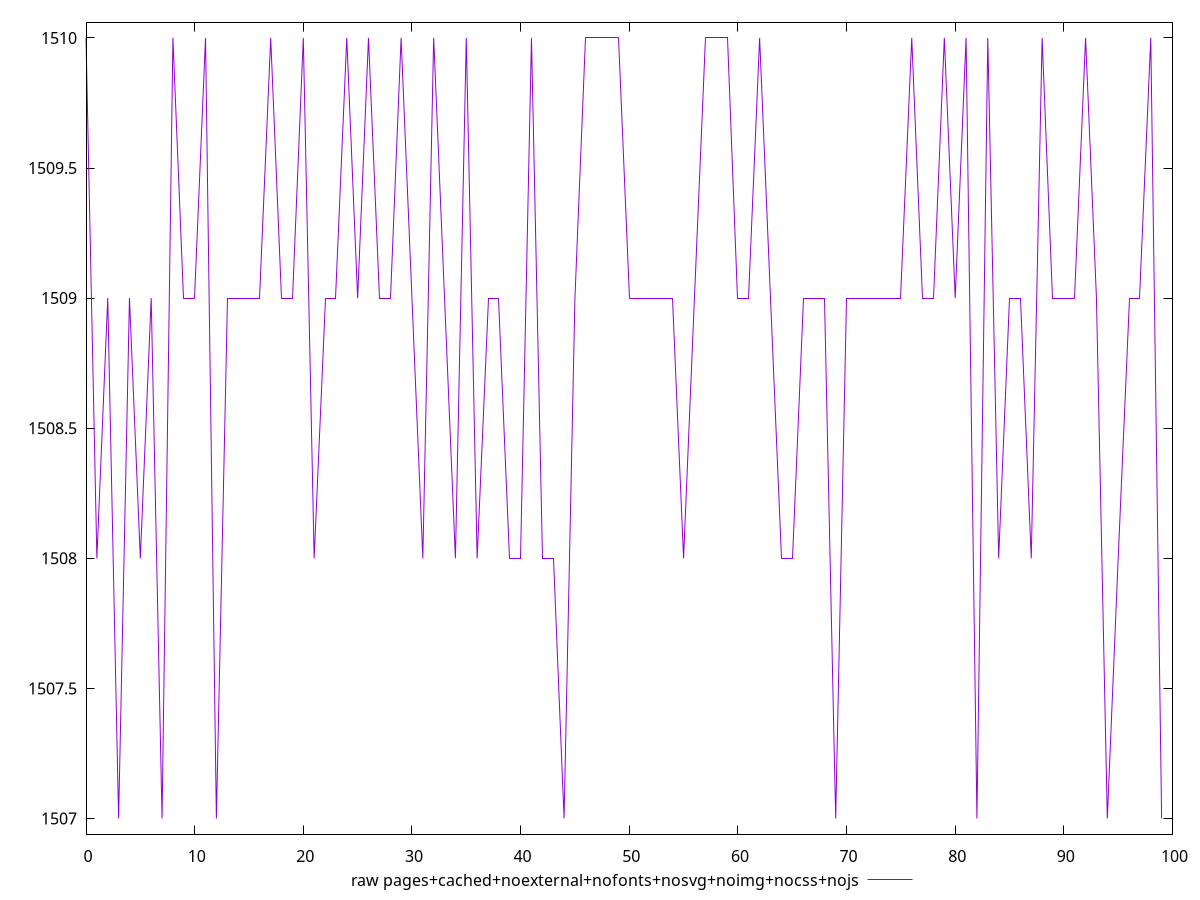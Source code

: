 $_rawPagesCachedNoexternalNofontsNosvgNoimgNocssNojs <<EOF
1510
1508
1509
1507
1509
1508
1509
1507
1510
1509
1509
1510
1507
1509
1509
1509
1509
1510
1509
1509
1510
1508
1509
1509
1510
1509
1510
1509
1509
1510
1509
1508
1510
1509
1508
1510
1508
1509
1509
1508
1508
1510
1508
1508
1507
1509
1510
1510
1510
1510
1509
1509
1509
1509
1509
1508
1509
1510
1510
1510
1509
1509
1510
1509
1508
1508
1509
1509
1509
1507
1509
1509
1509
1509
1509
1509
1510
1509
1509
1510
1509
1510
1507
1510
1508
1509
1509
1508
1510
1509
1509
1509
1510
1509
1507
1508
1509
1509
1510
1507
EOF
set key outside below
set terminal pngcairo
set output "report_00006_2020-11-02T20-21-41.718Z/metrics/pages+cached+noexternal+nofonts+nosvg+noimg+nocss+nojs//raw.png"
set yrange [1506.94:1510.06]
plot $_rawPagesCachedNoexternalNofontsNosvgNoimgNocssNojs title "raw pages+cached+noexternal+nofonts+nosvg+noimg+nocss+nojs" with line ,